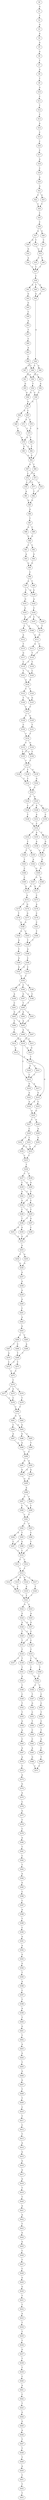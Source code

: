 strict digraph  {
	S0 -> S1 [ label = G ];
	S1 -> S2 [ label = T ];
	S2 -> S3 [ label = G ];
	S3 -> S4 [ label = A ];
	S4 -> S5 [ label = G ];
	S5 -> S6 [ label = G ];
	S6 -> S7 [ label = T ];
	S7 -> S8 [ label = G ];
	S8 -> S9 [ label = T ];
	S9 -> S10 [ label = G ];
	S10 -> S11 [ label = C ];
	S11 -> S12 [ label = T ];
	S12 -> S13 [ label = C ];
	S13 -> S14 [ label = A ];
	S14 -> S15 [ label = C ];
	S15 -> S16 [ label = C ];
	S16 -> S17 [ label = C ];
	S17 -> S18 [ label = G ];
	S18 -> S19 [ label = C ];
	S19 -> S20 [ label = A ];
	S20 -> S21 [ label = G ];
	S21 -> S22 [ label = C ];
	S21 -> S23 [ label = G ];
	S22 -> S24 [ label = T ];
	S23 -> S24 [ label = T ];
	S24 -> S25 [ label = C ];
	S25 -> S26 [ label = C ];
	S26 -> S27 [ label = A ];
	S26 -> S28 [ label = G ];
	S27 -> S29 [ label = G ];
	S27 -> S30 [ label = T ];
	S28 -> S31 [ label = C ];
	S29 -> S32 [ label = G ];
	S30 -> S33 [ label = C ];
	S31 -> S33 [ label = C ];
	S32 -> S34 [ label = A ];
	S33 -> S35 [ label = C ];
	S33 -> S36 [ label = T ];
	S34 -> S37 [ label = T ];
	S35 -> S37 [ label = T ];
	S36 -> S37 [ label = T ];
	S37 -> S38 [ label = C ];
	S38 -> S39 [ label = G ];
	S38 -> S40 [ label = T ];
	S38 -> S41 [ label = A ];
	S39 -> S42 [ label = G ];
	S40 -> S42 [ label = G ];
	S41 -> S43 [ label = G ];
	S42 -> S44 [ label = A ];
	S43 -> S45 [ label = G ];
	S44 -> S46 [ label = A ];
	S44 -> S47 [ label = G ];
	S44 -> S48 [ label = C ];
	S45 -> S49 [ label = C ];
	S46 -> S50 [ label = G ];
	S47 -> S50 [ label = G ];
	S48 -> S51 [ label = A ];
	S48 -> S52 [ label = T ];
	S49 -> S53 [ label = A ];
	S50 -> S54 [ label = T ];
	S51 -> S55 [ label = G ];
	S52 -> S56 [ label = A ];
	S53 -> S57 [ label = T ];
	S54 -> S58 [ label = G ];
	S54 -> S59 [ label = C ];
	S55 -> S58 [ label = G ];
	S56 -> S59 [ label = C ];
	S57 -> S60 [ label = C ];
	S58 -> S61 [ label = A ];
	S59 -> S61 [ label = A ];
	S59 -> S62 [ label = G ];
	S60 -> S63 [ label = A ];
	S61 -> S64 [ label = A ];
	S61 -> S65 [ label = C ];
	S62 -> S66 [ label = T ];
	S62 -> S67 [ label = G ];
	S63 -> S68 [ label = C ];
	S64 -> S69 [ label = G ];
	S65 -> S70 [ label = C ];
	S65 -> S71 [ label = A ];
	S66 -> S72 [ label = C ];
	S67 -> S72 [ label = C ];
	S67 -> S73 [ label = A ];
	S68 -> S48 [ label = C ];
	S69 -> S74 [ label = C ];
	S70 -> S75 [ label = T ];
	S71 -> S75 [ label = T ];
	S72 -> S76 [ label = C ];
	S72 -> S77 [ label = T ];
	S73 -> S76 [ label = C ];
	S73 -> S78 [ label = A ];
	S74 -> S79 [ label = A ];
	S75 -> S79 [ label = A ];
	S75 -> S80 [ label = T ];
	S76 -> S81 [ label = A ];
	S77 -> S82 [ label = T ];
	S78 -> S82 [ label = T ];
	S79 -> S83 [ label = G ];
	S79 -> S84 [ label = T ];
	S80 -> S84 [ label = T ];
	S81 -> S85 [ label = G ];
	S82 -> S85 [ label = G ];
	S83 -> S62 [ label = G ];
	S84 -> S62 [ label = G ];
	S85 -> S86 [ label = G ];
	S86 -> S87 [ label = T ];
	S87 -> S88 [ label = G ];
	S87 -> S89 [ label = T ];
	S88 -> S90 [ label = G ];
	S89 -> S90 [ label = G ];
	S90 -> S91 [ label = C ];
	S90 -> S92 [ label = T ];
	S91 -> S93 [ label = A ];
	S92 -> S94 [ label = G ];
	S93 -> S95 [ label = G ];
	S94 -> S95 [ label = G ];
	S95 -> S96 [ label = C ];
	S96 -> S97 [ label = A ];
	S96 -> S98 [ label = T ];
	S97 -> S99 [ label = C ];
	S97 -> S100 [ label = G ];
	S98 -> S100 [ label = G ];
	S99 -> S101 [ label = G ];
	S100 -> S102 [ label = A ];
	S101 -> S103 [ label = G ];
	S102 -> S104 [ label = C ];
	S103 -> S105 [ label = A ];
	S104 -> S106 [ label = G ];
	S104 -> S105 [ label = A ];
	S104 -> S107 [ label = C ];
	S105 -> S108 [ label = A ];
	S105 -> S109 [ label = C ];
	S106 -> S110 [ label = T ];
	S107 -> S110 [ label = T ];
	S108 -> S111 [ label = G ];
	S109 -> S112 [ label = A ];
	S110 -> S111 [ label = G ];
	S111 -> S113 [ label = A ];
	S111 -> S114 [ label = C ];
	S112 -> S115 [ label = T ];
	S113 -> S116 [ label = T ];
	S114 -> S116 [ label = T ];
	S115 -> S117 [ label = G ];
	S116 -> S118 [ label = T ];
	S116 -> S119 [ label = C ];
	S117 -> S119 [ label = C ];
	S118 -> S120 [ label = C ];
	S119 -> S120 [ label = C ];
	S119 -> S121 [ label = T ];
	S120 -> S122 [ label = A ];
	S121 -> S122 [ label = A ];
	S122 -> S123 [ label = C ];
	S122 -> S124 [ label = T ];
	S123 -> S125 [ label = G ];
	S123 -> S126 [ label = T ];
	S124 -> S125 [ label = G ];
	S125 -> S127 [ label = C ];
	S126 -> S127 [ label = C ];
	S127 -> S128 [ label = T ];
	S127 -> S129 [ label = C ];
	S128 -> S130 [ label = C ];
	S129 -> S131 [ label = T ];
	S130 -> S132 [ label = T ];
	S131 -> S132 [ label = T ];
	S132 -> S133 [ label = C ];
	S132 -> S134 [ label = G ];
	S133 -> S135 [ label = C ];
	S133 -> S136 [ label = T ];
	S134 -> S136 [ label = T ];
	S134 -> S135 [ label = C ];
	S135 -> S137 [ label = T ];
	S136 -> S137 [ label = T ];
	S137 -> S138 [ label = C ];
	S137 -> S139 [ label = G ];
	S137 -> S140 [ label = T ];
	S138 -> S141 [ label = T ];
	S139 -> S142 [ label = G ];
	S140 -> S141 [ label = T ];
	S141 -> S143 [ label = C ];
	S142 -> S143 [ label = C ];
	S143 -> S144 [ label = C ];
	S143 -> S145 [ label = A ];
	S144 -> S146 [ label = C ];
	S145 -> S147 [ label = G ];
	S145 -> S148 [ label = A ];
	S145 -> S146 [ label = C ];
	S146 -> S149 [ label = T ];
	S147 -> S150 [ label = C ];
	S148 -> S151 [ label = A ];
	S149 -> S152 [ label = C ];
	S150 -> S152 [ label = C ];
	S151 -> S152 [ label = C ];
	S152 -> S153 [ label = C ];
	S152 -> S154 [ label = T ];
	S152 -> S155 [ label = A ];
	S153 -> S156 [ label = C ];
	S154 -> S157 [ label = G ];
	S155 -> S158 [ label = A ];
	S156 -> S159 [ label = G ];
	S156 -> S160 [ label = T ];
	S157 -> S161 [ label = C ];
	S158 -> S161 [ label = C ];
	S159 -> S162 [ label = A ];
	S160 -> S163 [ label = T ];
	S161 -> S164 [ label = G ];
	S162 -> S165 [ label = G ];
	S163 -> S166 [ label = C ];
	S164 -> S165 [ label = G ];
	S165 -> S167 [ label = G ];
	S165 -> S168 [ label = A ];
	S166 -> S169 [ label = C ];
	S167 -> S170 [ label = A ];
	S167 -> S171 [ label = G ];
	S168 -> S171 [ label = G ];
	S169 -> S170 [ label = A ];
	S170 -> S172 [ label = A ];
	S171 -> S173 [ label = C ];
	S172 -> S174 [ label = G ];
	S172 -> S175 [ label = C ];
	S173 -> S176 [ label = A ];
	S174 -> S177 [ label = G ];
	S175 -> S178 [ label = T ];
	S176 -> S179 [ label = C ];
	S177 -> S180 [ label = A ];
	S178 -> S180 [ label = A ];
	S179 -> S181 [ label = C ];
	S180 -> S182 [ label = G ];
	S180 -> S183 [ label = C ];
	S181 -> S184 [ label = T ];
	S182 -> S185 [ label = G ];
	S183 -> S186 [ label = T ];
	S184 -> S186 [ label = T ];
	S185 -> S187 [ label = T ];
	S186 -> S188 [ label = G ];
	S187 -> S189 [ label = G ];
	S188 -> S190 [ label = C ];
	S189 -> S191 [ label = G ];
	S190 -> S191 [ label = G ];
	S190 -> S192 [ label = C ];
	S191 -> S193 [ label = T ];
	S192 -> S193 [ label = T ];
	S193 -> S194 [ label = C ];
	S193 -> S195 [ label = G ];
	S193 -> S196 [ label = A ];
	S194 -> S197 [ label = G ];
	S194 -> S198 [ label = C ];
	S195 -> S199 [ label = A ];
	S196 -> S198 [ label = C ];
	S197 -> S200 [ label = T ];
	S198 -> S200 [ label = T ];
	S199 -> S201 [ label = C ];
	S200 -> S202 [ label = C ];
	S200 -> S203 [ label = G ];
	S200 -> S204 [ label = A ];
	S201 -> S203 [ label = G ];
	S202 -> S205 [ label = A ];
	S203 -> S205 [ label = A ];
	S203 -> S206 [ label = C ];
	S204 -> S205 [ label = A ];
	S205 -> S207 [ label = C ];
	S205 -> S208 [ label = A ];
	S206 -> S209 [ label = T ];
	S207 -> S210 [ label = C ];
	S208 -> S211 [ label = G ];
	S208 -> S212 [ label = A ];
	S209 -> S210 [ label = C ];
	S210 -> S213 [ label = G ];
	S210 -> S214 [ label = C ];
	S211 -> S213 [ label = G ];
	S212 -> S215 [ label = A ];
	S213 -> S216 [ label = T ];
	S214 -> S217 [ label = A ];
	S214 -> S218 [ label = G ];
	S215 -> S216 [ label = T ];
	S216 -> S219 [ label = G ];
	S216 -> S220 [ label = G ];
	S216 -> S221 [ label = T ];
	S217 -> S219 [ label = G ];
	S218 -> S222 [ label = A ];
	S219 -> S223 [ label = C ];
	S219 -> S224 [ label = A ];
	S220 -> S214 [ label = C ];
	S221 -> S214 [ label = C ];
	S222 -> S224 [ label = A ];
	S223 -> S225 [ label = G ];
	S224 -> S225 [ label = G ];
	S225 -> S226 [ label = G ];
	S225 -> S227 [ label = C ];
	S226 -> S228 [ label = A ];
	S227 -> S229 [ label = C ];
	S228 -> S230 [ label = G ];
	S229 -> S231 [ label = T ];
	S229 -> S232 [ label = A ];
	S230 -> S233 [ label = C ];
	S231 -> S233 [ label = C ];
	S231 -> S234 [ label = T ];
	S232 -> S233 [ label = C ];
	S233 -> S235 [ label = T ];
	S234 -> S235 [ label = T ];
	S235 -> S236 [ label = T ];
	S236 -> S237 [ label = C ];
	S236 -> S238 [ label = T ];
	S237 -> S239 [ label = C ];
	S237 -> S240 [ label = G ];
	S238 -> S240 [ label = G ];
	S239 -> S241 [ label = T ];
	S239 -> S242 [ label = A ];
	S240 -> S241 [ label = T ];
	S241 -> S243 [ label = C ];
	S241 -> S244 [ label = G ];
	S242 -> S244 [ label = G ];
	S243 -> S245 [ label = T ];
	S244 -> S245 [ label = T ];
	S244 -> S246 [ label = C ];
	S245 -> S247 [ label = G ];
	S245 -> S248 [ label = T ];
	S246 -> S248 [ label = T ];
	S247 -> S249 [ label = C ];
	S248 -> S250 [ label = G ];
	S248 -> S251 [ label = A ];
	S249 -> S252 [ label = G ];
	S250 -> S252 [ label = G ];
	S251 -> S252 [ label = G ];
	S252 -> S253 [ label = A ];
	S253 -> S254 [ label = T ];
	S253 -> S255 [ label = G ];
	S254 -> S256 [ label = G ];
	S255 -> S256 [ label = G ];
	S256 -> S257 [ label = A ];
	S257 -> S258 [ label = A ];
	S258 -> S259 [ label = A ];
	S259 -> S260 [ label = A ];
	S260 -> S261 [ label = C ];
	S261 -> S262 [ label = A ];
	S262 -> S263 [ label = G ];
	S263 -> S264 [ label = C ];
	S263 -> S265 [ label = T ];
	S264 -> S266 [ label = C ];
	S264 -> S267 [ label = T ];
	S265 -> S268 [ label = A ];
	S266 -> S269 [ label = T ];
	S267 -> S270 [ label = A ];
	S268 -> S269 [ label = T ];
	S269 -> S271 [ label = T ];
	S269 -> S272 [ label = C ];
	S270 -> S272 [ label = C ];
	S271 -> S273 [ label = C ];
	S272 -> S273 [ label = C ];
	S273 -> S274 [ label = C ];
	S274 -> S275 [ label = G ];
	S274 -> S276 [ label = C ];
	S274 -> S277 [ label = A ];
	S275 -> S278 [ label = C ];
	S276 -> S279 [ label = T ];
	S277 -> S278 [ label = C ];
	S278 -> S280 [ label = T ];
	S279 -> S280 [ label = T ];
	S280 -> S281 [ label = G ];
	S280 -> S282 [ label = T ];
	S281 -> S283 [ label = G ];
	S281 -> S284 [ label = C ];
	S282 -> S283 [ label = G ];
	S283 -> S285 [ label = C ];
	S283 -> S286 [ label = G ];
	S284 -> S287 [ label = A ];
	S285 -> S288 [ label = T ];
	S286 -> S289 [ label = A ];
	S287 -> S289 [ label = A ];
	S288 -> S290 [ label = C ];
	S289 -> S290 [ label = C ];
	S290 -> S291 [ label = G ];
	S290 -> S292 [ label = A ];
	S291 -> S293 [ label = G ];
	S292 -> S293 [ label = G ];
	S292 -> S294 [ label = A ];
	S293 -> S295 [ label = G ];
	S294 -> S295 [ label = G ];
	S295 -> S296 [ label = A ];
	S296 -> S297 [ label = C ];
	S296 -> S298 [ label = T ];
	S297 -> S299 [ label = T ];
	S297 -> S300 [ label = C ];
	S298 -> S299 [ label = T ];
	S299 -> S301 [ label = T ];
	S300 -> S301 [ label = T ];
	S301 -> S302 [ label = C ];
	S301 -> S303 [ label = T ];
	S302 -> S304 [ label = A ];
	S302 -> S305 [ label = T ];
	S303 -> S306 [ label = C ];
	S304 -> S307 [ label = C ];
	S305 -> S307 [ label = C ];
	S305 -> S308 [ label = G ];
	S306 -> S309 [ label = T ];
	S307 -> S310 [ label = C ];
	S308 -> S310 [ label = C ];
	S309 -> S310 [ label = C ];
	S310 -> S311 [ label = C ];
	S310 -> S312 [ label = T ];
	S311 -> S313 [ label = T ];
	S312 -> S313 [ label = T ];
	S313 -> S314 [ label = C ];
	S313 -> S315 [ label = G ];
	S313 -> S316 [ label = A ];
	S313 -> S317 [ label = T ];
	S314 -> S318 [ label = C ];
	S315 -> S318 [ label = C ];
	S316 -> S319 [ label = A ];
	S317 -> S320 [ label = T ];
	S318 -> S321 [ label = T ];
	S319 -> S321 [ label = T ];
	S320 -> S321 [ label = T ];
	S321 -> S322 [ label = G ];
	S321 -> S323 [ label = C ];
	S322 -> S324 [ label = G ];
	S323 -> S325 [ label = A ];
	S324 -> S326 [ label = A ];
	S324 -> S327 [ label = G ];
	S325 -> S327 [ label = G ];
	S326 -> S328 [ label = C ];
	S326 -> S329 [ label = T ];
	S327 -> S328 [ label = C ];
	S328 -> S330 [ label = C ];
	S328 -> S331 [ label = T ];
	S329 -> S331 [ label = T ];
	S330 -> S333 [ label = T ];
	S331 -> S334 [ label = T ];
	S333 -> S335 [ label = C ];
	S333 -> S336 [ label = G ];
	S334 -> S337 [ label = C ];
	S334 -> S338 [ label = T ];
	S335 -> S339 [ label = C ];
	S336 -> S340 [ label = T ];
	S338 -> S341 [ label = T ];
	S339 -> S342 [ label = G ];
	S340 -> S342 [ label = G ];
	S341 -> S343 [ label = A ];
	S342 -> S344 [ label = C ];
	S342 -> S345 [ label = T ];
	S343 -> S346 [ label = T ];
	S344 -> S347 [ label = T ];
	S345 -> S348 [ label = C ];
	S346 -> S349 [ label = C ];
	S347 -> S350 [ label = G ];
	S348 -> S351 [ label = C ];
	S349 -> S352 [ label = T ];
	S350 -> S353 [ label = C ];
	S351 -> S354 [ label = T ];
	S352 -> S355 [ label = T ];
	S353 -> S356 [ label = T ];
	S354 -> S357 [ label = C ];
	S355 -> S358 [ label = G ];
	S356 -> S359 [ label = C ];
	S357 -> S360 [ label = T ];
	S358 -> S361 [ label = A ];
	S359 -> S362 [ label = C ];
	S360 -> S363 [ label = G ];
	S361 -> S364 [ label = C ];
	S362 -> S365 [ label = A ];
	S363 -> S366 [ label = C ];
	S364 -> S367 [ label = A ];
	S365 -> S368 [ label = G ];
	S366 -> S369 [ label = T ];
	S367 -> S370 [ label = A ];
	S368 -> S371 [ label = C ];
	S369 -> S371 [ label = C ];
	S370 -> S372 [ label = T ];
	S372 -> S373 [ label = A ];
	S373 -> S374 [ label = G ];
	S374 -> S375 [ label = A ];
	S375 -> S376 [ label = C ];
	S376 -> S377 [ label = G ];
	S377 -> S378 [ label = T ];
	S378 -> S379 [ label = C ];
	S379 -> S380 [ label = A ];
	S380 -> S381 [ label = T ];
	S381 -> S382 [ label = C ];
	S382 -> S383 [ label = T ];
	S383 -> S384 [ label = A ];
	S384 -> S385 [ label = G ];
	S385 -> S386 [ label = C ];
	S386 -> S387 [ label = C ];
	S387 -> S388 [ label = A ];
	S388 -> S389 [ label = T ];
	S389 -> S390 [ label = C ];
	S390 -> S391 [ label = A ];
	S391 -> S392 [ label = A ];
	S392 -> S393 [ label = G ];
	S393 -> S394 [ label = G ];
	S394 -> S395 [ label = T ];
	S395 -> S396 [ label = A ];
	S396 -> S397 [ label = C ];
	S397 -> S398 [ label = T ];
	S398 -> S399 [ label = A ];
	S399 -> S400 [ label = T ];
	S400 -> S401 [ label = G ];
	S401 -> S402 [ label = T ];
	S402 -> S403 [ label = A ];
	S403 -> S404 [ label = G ];
	S404 -> S405 [ label = T ];
	S405 -> S406 [ label = G ];
	S406 -> S407 [ label = G ];
	S407 -> S408 [ label = T ];
	S408 -> S409 [ label = T ];
	S409 -> S410 [ label = C ];
	S410 -> S411 [ label = T ];
	S411 -> S412 [ label = C ];
	S412 -> S413 [ label = T ];
	S413 -> S414 [ label = A ];
	S414 -> S415 [ label = G ];
	S415 -> S416 [ label = G ];
	S416 -> S417 [ label = A ];
	S417 -> S418 [ label = A ];
	S418 -> S419 [ label = T ];
	S419 -> S420 [ label = T ];
	S420 -> S421 [ label = A ];
	S421 -> S422 [ label = A ];
	S422 -> S423 [ label = T ];
	S423 -> S424 [ label = G ];
	S424 -> S425 [ label = G ];
	S425 -> S426 [ label = C ];
	S426 -> S427 [ label = T ];
	S427 -> S428 [ label = C ];
	S428 -> S429 [ label = G ];
	S429 -> S430 [ label = G ];
	S430 -> S431 [ label = T ];
	S431 -> S432 [ label = T ];
	S432 -> S433 [ label = A ];
	S433 -> S434 [ label = T ];
	S434 -> S435 [ label = T ];
	S435 -> S436 [ label = T ];
	S436 -> S437 [ label = G ];
	S437 -> S438 [ label = T ];
	S438 -> S439 [ label = T ];
	S439 -> S440 [ label = C ];
	S440 -> S441 [ label = A ];
	S441 -> S442 [ label = C ];
	S442 -> S443 [ label = T ];
	S443 -> S444 [ label = G ];
	S444 -> S445 [ label = G ];
	S445 -> S446 [ label = A ];
	S446 -> S447 [ label = T ];
	S447 -> S448 [ label = T ];
	S448 -> S449 [ label = T ];
	S449 -> S450 [ label = A ];
	S450 -> S451 [ label = T ];
	S451 -> S452 [ label = T ];
	S452 -> S453 [ label = T ];
}
